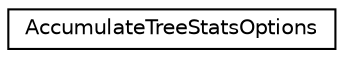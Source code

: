 digraph "Graphical Class Hierarchy"
{
  edge [fontname="Helvetica",fontsize="10",labelfontname="Helvetica",labelfontsize="10"];
  node [fontname="Helvetica",fontsize="10",shape=record];
  rankdir="LR";
  Node0 [label="AccumulateTreeStatsOptions",height=0.2,width=0.4,color="black", fillcolor="white", style="filled",URL="$structkaldi_1_1AccumulateTreeStatsOptions.html"];
}
